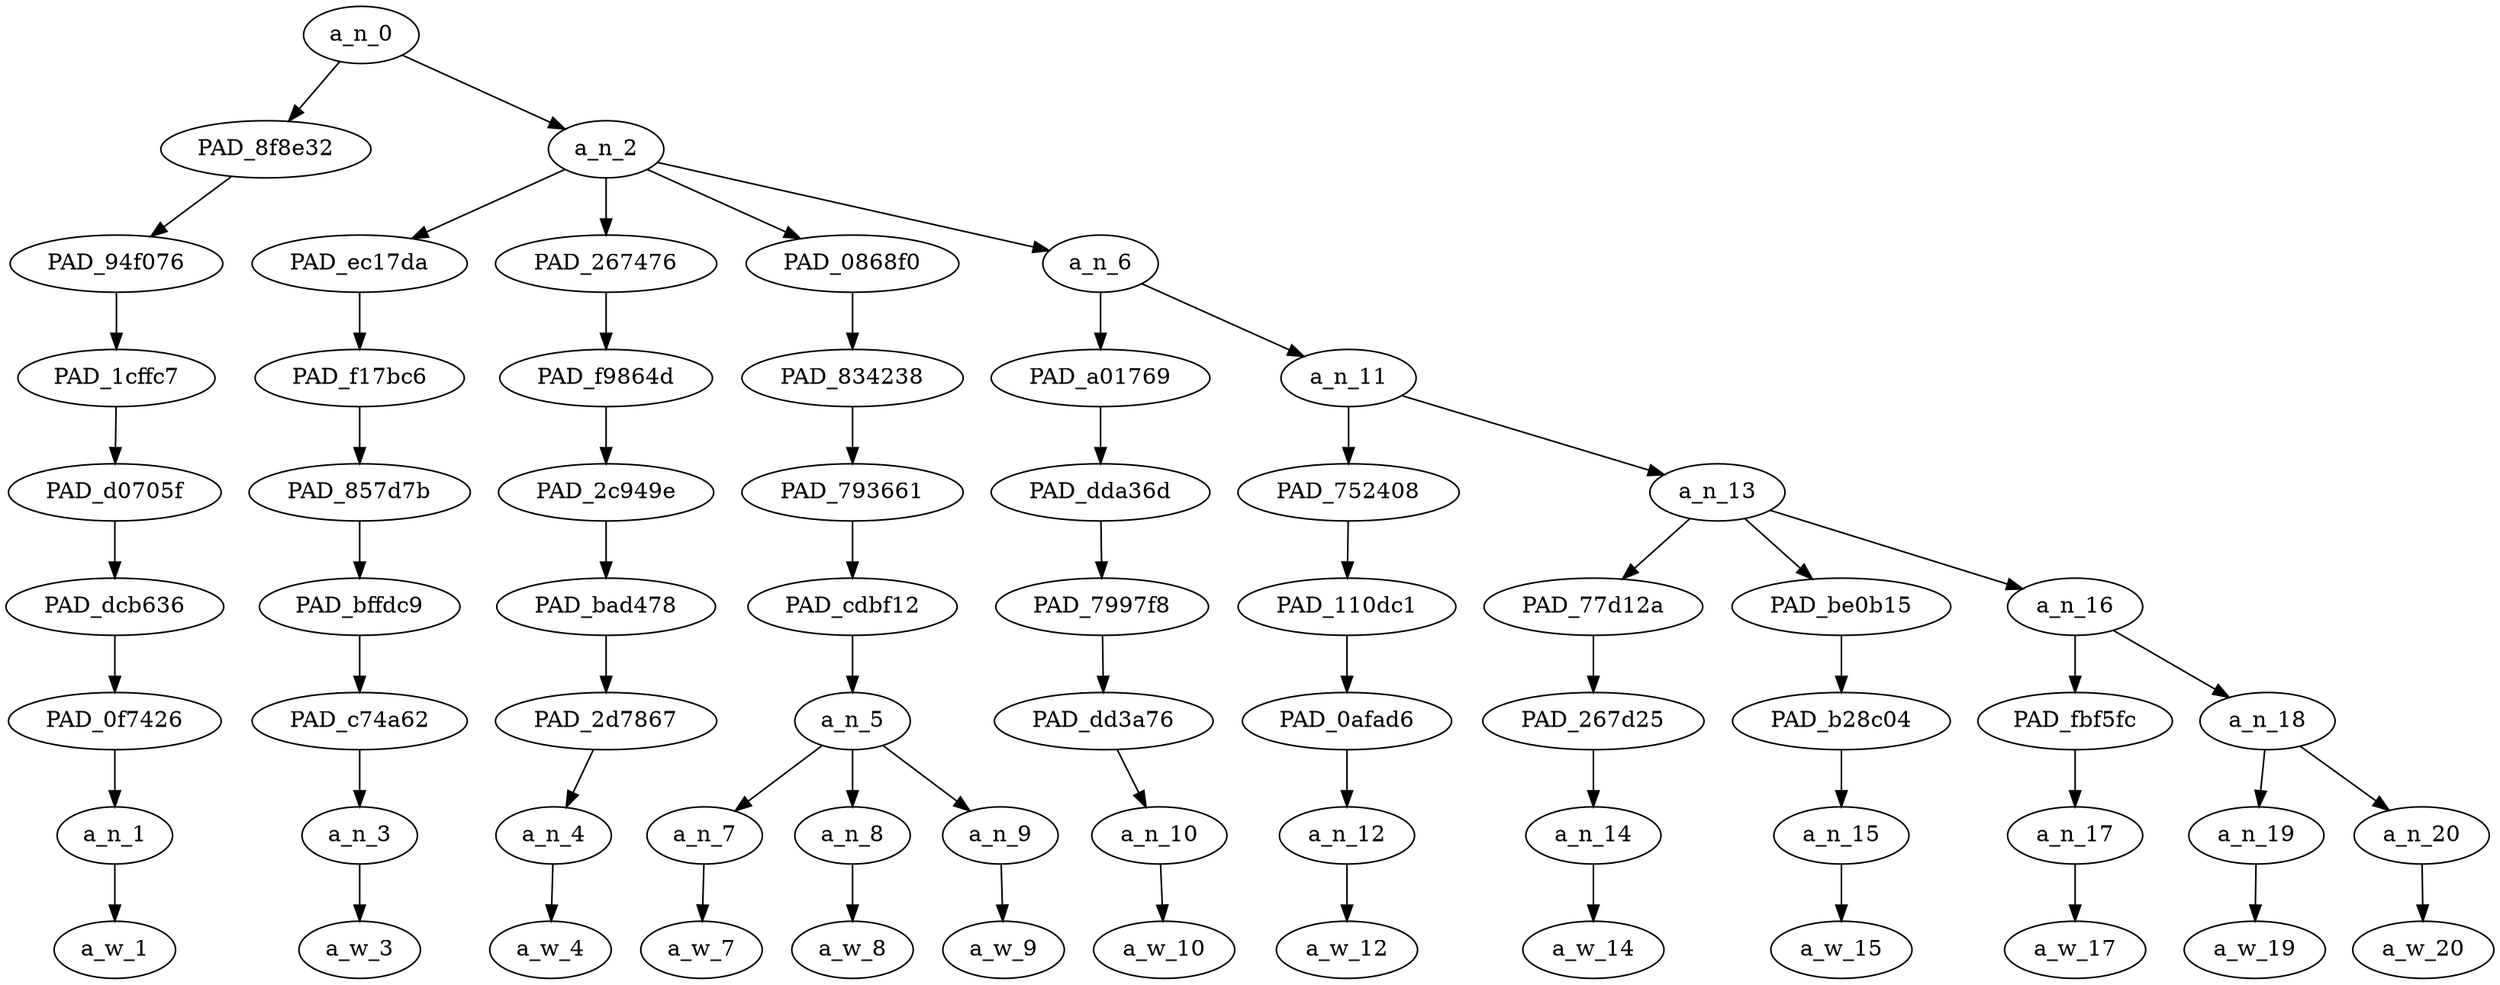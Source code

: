 strict digraph "" {
	a_n_0	[div_dir=-1,
		index=0,
		level=8,
		pos="1.7578125,8!",
		text_span="[0, 1, 2, 3, 4, 5, 6, 7, 8, 9, 10, 11, 12]",
		value=0.99999997];
	PAD_8f8e32	[div_dir=-1,
		index=0,
		level=7,
		pos="0.0,7!",
		text_span="[0]",
		value=0.12990459];
	a_n_0 -> PAD_8f8e32;
	a_n_2	[div_dir=-1,
		index=1,
		level=7,
		pos="3.515625,7!",
		text_span="[1, 2, 3, 4, 5, 6, 7, 8, 9, 10, 11, 12]",
		value=0.86988106];
	a_n_0 -> a_n_2;
	PAD_94f076	[div_dir=-1,
		index=0,
		level=6,
		pos="0.0,6!",
		text_span="[0]",
		value=0.12990459];
	PAD_8f8e32 -> PAD_94f076;
	PAD_1cffc7	[div_dir=-1,
		index=0,
		level=5,
		pos="0.0,5!",
		text_span="[0]",
		value=0.12990459];
	PAD_94f076 -> PAD_1cffc7;
	PAD_d0705f	[div_dir=-1,
		index=0,
		level=4,
		pos="0.0,4!",
		text_span="[0]",
		value=0.12990459];
	PAD_1cffc7 -> PAD_d0705f;
	PAD_dcb636	[div_dir=-1,
		index=0,
		level=3,
		pos="0.0,3!",
		text_span="[0]",
		value=0.12990459];
	PAD_d0705f -> PAD_dcb636;
	PAD_0f7426	[div_dir=-1,
		index=0,
		level=2,
		pos="0.0,2!",
		text_span="[0]",
		value=0.12990459];
	PAD_dcb636 -> PAD_0f7426;
	a_n_1	[div_dir=-1,
		index=0,
		level=1,
		pos="0.0,1!",
		text_span="[0]",
		value=0.12990459];
	PAD_0f7426 -> a_n_1;
	a_w_1	[div_dir=0,
		index=0,
		level=0,
		pos="0,0!",
		text_span="[0]",
		value=dyke];
	a_n_1 -> a_w_1;
	PAD_ec17da	[div_dir=-1,
		index=1,
		level=6,
		pos="1.0,6!",
		text_span="[1]",
		value=0.04629441];
	a_n_2 -> PAD_ec17da;
	PAD_267476	[div_dir=1,
		index=2,
		level=6,
		pos="2.0,6!",
		text_span="[2]",
		value=0.04756721];
	a_n_2 -> PAD_267476;
	PAD_0868f0	[div_dir=-1,
		index=3,
		level=6,
		pos="4.0,6!",
		text_span="[3, 4, 5]",
		value=0.57270122];
	a_n_2 -> PAD_0868f0;
	a_n_6	[div_dir=1,
		index=4,
		level=6,
		pos="7.0625,6!",
		text_span="[6, 7, 8, 9, 10, 11, 12]",
		value=0.20324733];
	a_n_2 -> a_n_6;
	PAD_f17bc6	[div_dir=-1,
		index=1,
		level=5,
		pos="1.0,5!",
		text_span="[1]",
		value=0.04629441];
	PAD_ec17da -> PAD_f17bc6;
	PAD_857d7b	[div_dir=-1,
		index=1,
		level=4,
		pos="1.0,4!",
		text_span="[1]",
		value=0.04629441];
	PAD_f17bc6 -> PAD_857d7b;
	PAD_bffdc9	[div_dir=-1,
		index=1,
		level=3,
		pos="1.0,3!",
		text_span="[1]",
		value=0.04629441];
	PAD_857d7b -> PAD_bffdc9;
	PAD_c74a62	[div_dir=-1,
		index=1,
		level=2,
		pos="1.0,2!",
		text_span="[1]",
		value=0.04629441];
	PAD_bffdc9 -> PAD_c74a62;
	a_n_3	[div_dir=-1,
		index=1,
		level=1,
		pos="1.0,1!",
		text_span="[1]",
		value=0.04629441];
	PAD_c74a62 -> a_n_3;
	a_w_3	[div_dir=0,
		index=1,
		level=0,
		pos="1,0!",
		text_span="[1]",
		value=call];
	a_n_3 -> a_w_3;
	PAD_f9864d	[div_dir=1,
		index=2,
		level=5,
		pos="2.0,5!",
		text_span="[2]",
		value=0.04756721];
	PAD_267476 -> PAD_f9864d;
	PAD_2c949e	[div_dir=1,
		index=2,
		level=4,
		pos="2.0,4!",
		text_span="[2]",
		value=0.04756721];
	PAD_f9864d -> PAD_2c949e;
	PAD_bad478	[div_dir=1,
		index=2,
		level=3,
		pos="2.0,3!",
		text_span="[2]",
		value=0.04756721];
	PAD_2c949e -> PAD_bad478;
	PAD_2d7867	[div_dir=1,
		index=2,
		level=2,
		pos="2.0,2!",
		text_span="[2]",
		value=0.04756721];
	PAD_bad478 -> PAD_2d7867;
	a_n_4	[div_dir=1,
		index=2,
		level=1,
		pos="2.0,1!",
		text_span="[2]",
		value=0.04756721];
	PAD_2d7867 -> a_n_4;
	a_w_4	[div_dir=0,
		index=2,
		level=0,
		pos="2,0!",
		text_span="[2]",
		value=me];
	a_n_4 -> a_w_4;
	PAD_834238	[div_dir=-1,
		index=3,
		level=5,
		pos="4.0,5!",
		text_span="[3, 4, 5]",
		value=0.57270122];
	PAD_0868f0 -> PAD_834238;
	PAD_793661	[div_dir=-1,
		index=3,
		level=4,
		pos="4.0,4!",
		text_span="[3, 4, 5]",
		value=0.57270122];
	PAD_834238 -> PAD_793661;
	PAD_cdbf12	[div_dir=-1,
		index=3,
		level=3,
		pos="4.0,3!",
		text_span="[3, 4, 5]",
		value=0.57270122];
	PAD_793661 -> PAD_cdbf12;
	a_n_5	[div_dir=-1,
		index=3,
		level=2,
		pos="4.0,2!",
		text_span="[3, 4, 5]",
		value=0.57270122];
	PAD_cdbf12 -> a_n_5;
	a_n_7	[div_dir=-1,
		index=3,
		level=1,
		pos="3.0,1!",
		text_span="[3]",
		value=0.08576453];
	a_n_5 -> a_n_7;
	a_n_8	[div_dir=-1,
		index=4,
		level=1,
		pos="4.0,1!",
		text_span="[4]",
		value=0.40050316];
	a_n_5 -> a_n_8;
	a_n_9	[div_dir=-1,
		index=5,
		level=1,
		pos="5.0,1!",
		text_span="[5]",
		value=0.08629072];
	a_n_5 -> a_n_9;
	a_w_7	[div_dir=0,
		index=3,
		level=0,
		pos="3,0!",
		text_span="[3]",
		value=c];
	a_n_7 -> a_w_7;
	a_w_8	[div_dir=0,
		index=4,
		level=0,
		pos="4,0!",
		text_span="[4]",
		value=murda];
	a_n_8 -> a_w_8;
	a_w_9	[div_dir=0,
		index=5,
		level=0,
		pos="5,0!",
		text_span="[5]",
		value=girl];
	a_n_9 -> a_w_9;
	PAD_a01769	[div_dir=-1,
		index=4,
		level=5,
		pos="6.0,5!",
		text_span="[6]",
		value=0.03219843];
	a_n_6 -> PAD_a01769;
	a_n_11	[div_dir=1,
		index=5,
		level=5,
		pos="8.125,5!",
		text_span="[7, 8, 9, 10, 11, 12]",
		value=0.17104810];
	a_n_6 -> a_n_11;
	PAD_dda36d	[div_dir=-1,
		index=4,
		level=4,
		pos="6.0,4!",
		text_span="[6]",
		value=0.03219843];
	PAD_a01769 -> PAD_dda36d;
	PAD_7997f8	[div_dir=-1,
		index=4,
		level=3,
		pos="6.0,3!",
		text_span="[6]",
		value=0.03219843];
	PAD_dda36d -> PAD_7997f8;
	PAD_dd3a76	[div_dir=-1,
		index=4,
		level=2,
		pos="6.0,2!",
		text_span="[6]",
		value=0.03219843];
	PAD_7997f8 -> PAD_dd3a76;
	a_n_10	[div_dir=-1,
		index=6,
		level=1,
		pos="6.0,1!",
		text_span="[6]",
		value=0.03219843];
	PAD_dd3a76 -> a_n_10;
	a_w_10	[div_dir=0,
		index=6,
		level=0,
		pos="6,0!",
		text_span="[6]",
		value=if];
	a_n_10 -> a_w_10;
	PAD_752408	[div_dir=1,
		index=5,
		level=4,
		pos="7.0,4!",
		text_span="[7]",
		value=0.02187316];
	a_n_11 -> PAD_752408;
	a_n_13	[div_dir=1,
		index=6,
		level=4,
		pos="9.25,4!",
		text_span="[8, 9, 10, 11, 12]",
		value=0.14916076];
	a_n_11 -> a_n_13;
	PAD_110dc1	[div_dir=1,
		index=5,
		level=3,
		pos="7.0,3!",
		text_span="[7]",
		value=0.02187316];
	PAD_752408 -> PAD_110dc1;
	PAD_0afad6	[div_dir=1,
		index=5,
		level=2,
		pos="7.0,2!",
		text_span="[7]",
		value=0.02187316];
	PAD_110dc1 -> PAD_0afad6;
	a_n_12	[div_dir=1,
		index=7,
		level=1,
		pos="7.0,1!",
		text_span="[7]",
		value=0.02187316];
	PAD_0afad6 -> a_n_12;
	a_w_12	[div_dir=0,
		index=7,
		level=0,
		pos="7,0!",
		text_span="[7]",
		value=you];
	a_n_12 -> a_w_12;
	PAD_77d12a	[div_dir=1,
		index=6,
		level=3,
		pos="8.0,3!",
		text_span="[8]",
		value=0.01662561];
	a_n_13 -> PAD_77d12a;
	PAD_be0b15	[div_dir=1,
		index=7,
		level=3,
		pos="9.0,3!",
		text_span="[9]",
		value=0.01688261];
	a_n_13 -> PAD_be0b15;
	a_n_16	[div_dir=-1,
		index=8,
		level=3,
		pos="10.75,3!",
		text_span="[10, 11, 12]",
		value=0.11564129];
	a_n_13 -> a_n_16;
	PAD_267d25	[div_dir=1,
		index=6,
		level=2,
		pos="8.0,2!",
		text_span="[8]",
		value=0.01662561];
	PAD_77d12a -> PAD_267d25;
	a_n_14	[div_dir=1,
		index=8,
		level=1,
		pos="8.0,1!",
		text_span="[8]",
		value=0.01662561];
	PAD_267d25 -> a_n_14;
	a_w_14	[div_dir=0,
		index=8,
		level=0,
		pos="8,0!",
		text_span="[8]",
		value=do];
	a_n_14 -> a_w_14;
	PAD_b28c04	[div_dir=1,
		index=7,
		level=2,
		pos="9.0,2!",
		text_span="[9]",
		value=0.01688261];
	PAD_be0b15 -> PAD_b28c04;
	a_n_15	[div_dir=1,
		index=9,
		level=1,
		pos="9.0,1!",
		text_span="[9]",
		value=0.01688261];
	PAD_b28c04 -> a_n_15;
	a_w_15	[div_dir=0,
		index=9,
		level=0,
		pos="9,0!",
		text_span="[9]",
		value=not];
	a_n_15 -> a_w_15;
	PAD_fbf5fc	[div_dir=1,
		index=8,
		level=2,
		pos="10.0,2!",
		text_span="[10]",
		value=0.02372019];
	a_n_16 -> PAD_fbf5fc;
	a_n_18	[div_dir=-1,
		index=9,
		level=2,
		pos="11.5,2!",
		text_span="[11, 12]",
		value=0.09187302];
	a_n_16 -> a_n_18;
	a_n_17	[div_dir=1,
		index=10,
		level=1,
		pos="10.0,1!",
		text_span="[10]",
		value=0.02372019];
	PAD_fbf5fc -> a_n_17;
	a_w_17	[div_dir=0,
		index=10,
		level=0,
		pos="10,0!",
		text_span="[10]",
		value=get];
	a_n_17 -> a_w_17;
	a_n_19	[div_dir=1,
		index=11,
		level=1,
		pos="11.0,1!",
		text_span="[11]",
		value=0.02845576];
	a_n_18 -> a_n_19;
	a_n_20	[div_dir=-1,
		index=12,
		level=1,
		pos="12.0,1!",
		text_span="[12]",
		value=0.06333781];
	a_n_18 -> a_n_20;
	a_w_19	[div_dir=0,
		index=11,
		level=0,
		pos="11,0!",
		text_span="[11]",
		value=the];
	a_n_19 -> a_w_19;
	a_w_20	[div_dir=0,
		index=12,
		level=0,
		pos="12,0!",
		text_span="[12]",
		value=fuck];
	a_n_20 -> a_w_20;
}
